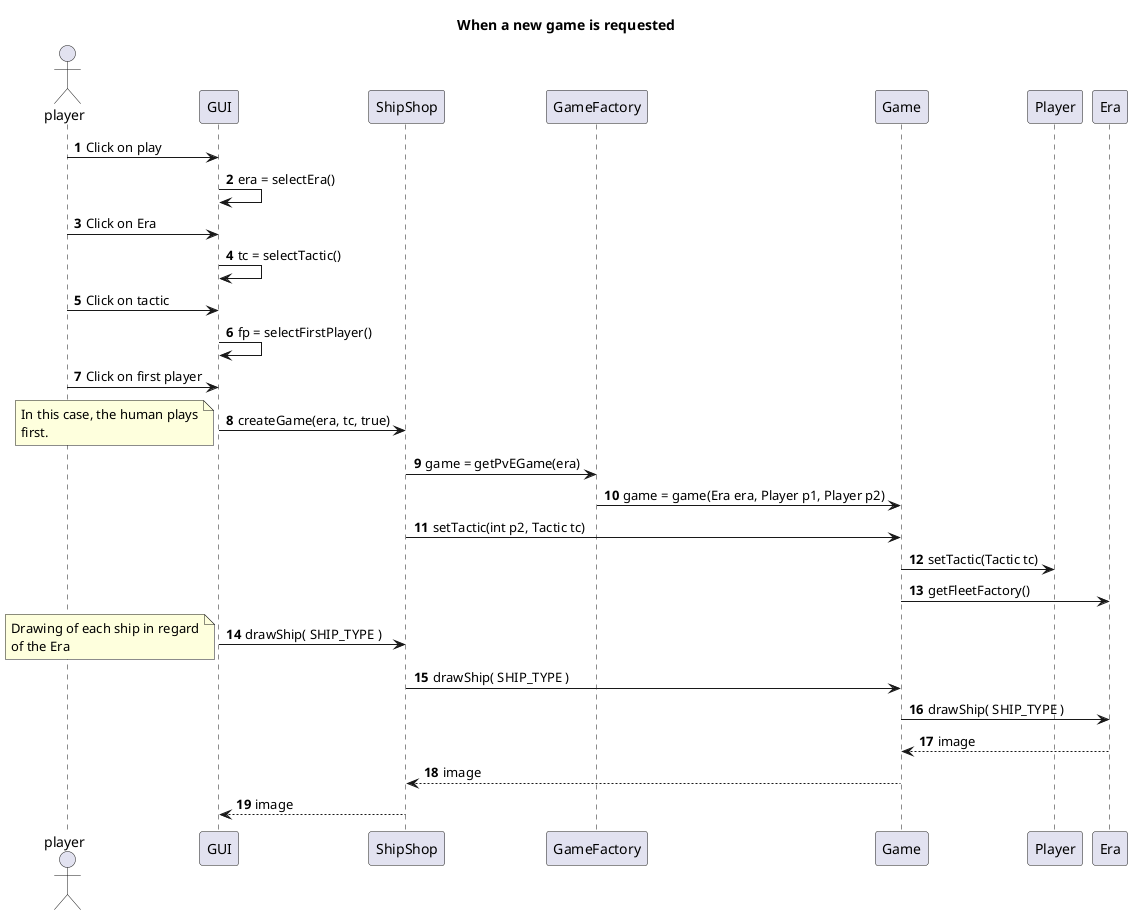 @startuml
title When a new game is requested

autonumber
actor player

player -> GUI: Click on play

GUI -> GUI: era = selectEra()
player -> GUI: Click on Era

GUI -> GUI: tc = selectTactic()
player -> GUI: Click on tactic

GUI -> GUI: fp = selectFirstPlayer()
player -> GUI: Click on first player


GUI -> ShipShop: createGame(era, tc, true)

note left
In this case, the human plays
first.
end note

ShipShop -> GameFactory: game = getPvEGame(era)

GameFactory -> Game:  game = game(Era era, Player p1, Player p2)
ShipShop -> Game: setTactic(int p2, Tactic tc)
Game -> Player: setTactic(Tactic tc)

Game -> Era: getFleetFactory()

GUI -> ShipShop: drawShip( SHIP_TYPE )

note left
Drawing of each ship in regard
of the Era
end note


ShipShop -> Game: drawShip( SHIP_TYPE )

Game -> Era: drawShip( SHIP_TYPE )

Era --> Game : image

Game --> ShipShop : image

ShipShop --> GUI : image

@enduml
